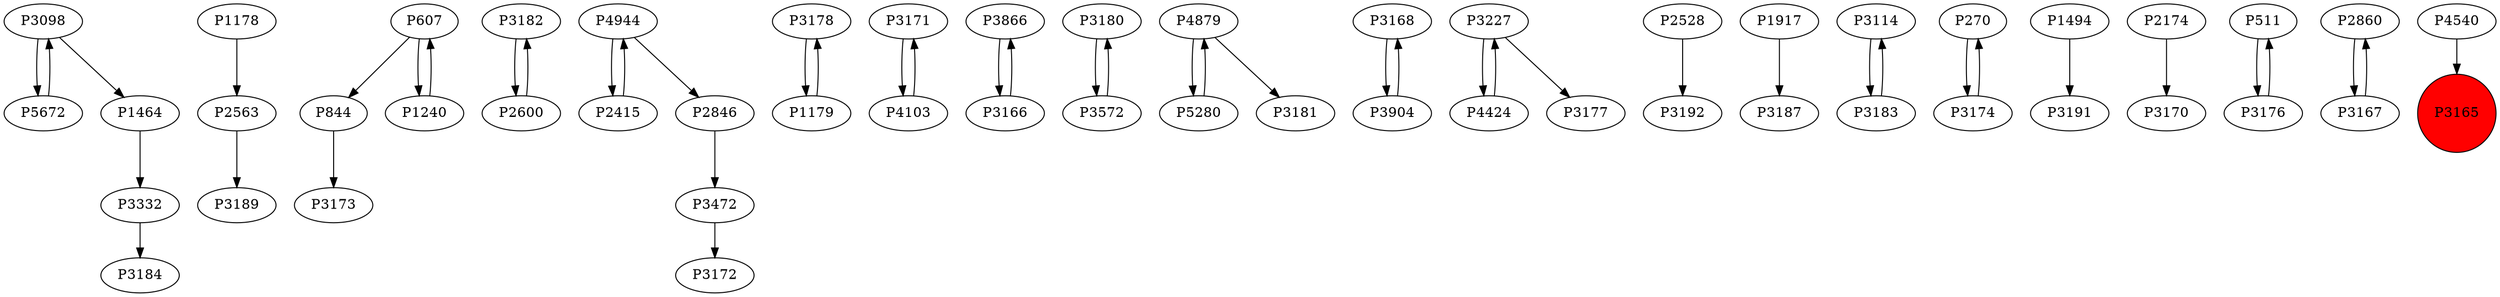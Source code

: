 digraph {
	P3332 -> P3184
	P1178 -> P2563
	P607 -> P844
	P3182 -> P2600
	P4944 -> P2415
	P3178 -> P1179
	P3472 -> P3172
	P3171 -> P4103
	P3866 -> P3166
	P5672 -> P3098
	P3180 -> P3572
	P4879 -> P5280
	P3168 -> P3904
	P3227 -> P4424
	P3572 -> P3180
	P1179 -> P3178
	P2528 -> P3192
	P1917 -> P3187
	P3098 -> P1464
	P1464 -> P3332
	P844 -> P3173
	P4424 -> P3227
	P4879 -> P3181
	P3114 -> P3183
	P5280 -> P4879
	P2415 -> P4944
	P270 -> P3174
	P3227 -> P3177
	P3174 -> P270
	P1494 -> P3191
	P3098 -> P5672
	P3166 -> P3866
	P4103 -> P3171
	P4944 -> P2846
	P2174 -> P3170
	P511 -> P3176
	P607 -> P1240
	P2860 -> P3167
	P3183 -> P3114
	P1240 -> P607
	P3904 -> P3168
	P4540 -> P3165
	P3176 -> P511
	P3167 -> P2860
	P2563 -> P3189
	P2600 -> P3182
	P2846 -> P3472
	P3165 [shape=circle]
	P3165 [style=filled]
	P3165 [fillcolor=red]
}